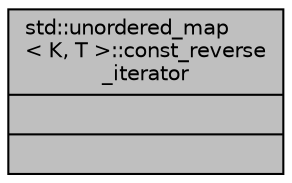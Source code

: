 digraph "std::unordered_map&lt; K, T &gt;::const_reverse_iterator"
{
  edge [fontname="Helvetica",fontsize="10",labelfontname="Helvetica",labelfontsize="10"];
  node [fontname="Helvetica",fontsize="10",shape=record];
  Node347 [label="{std::unordered_map\l\< K, T \>::const_reverse\l_iterator\n||}",height=0.2,width=0.4,color="black", fillcolor="grey75", style="filled", fontcolor="black"];
}
